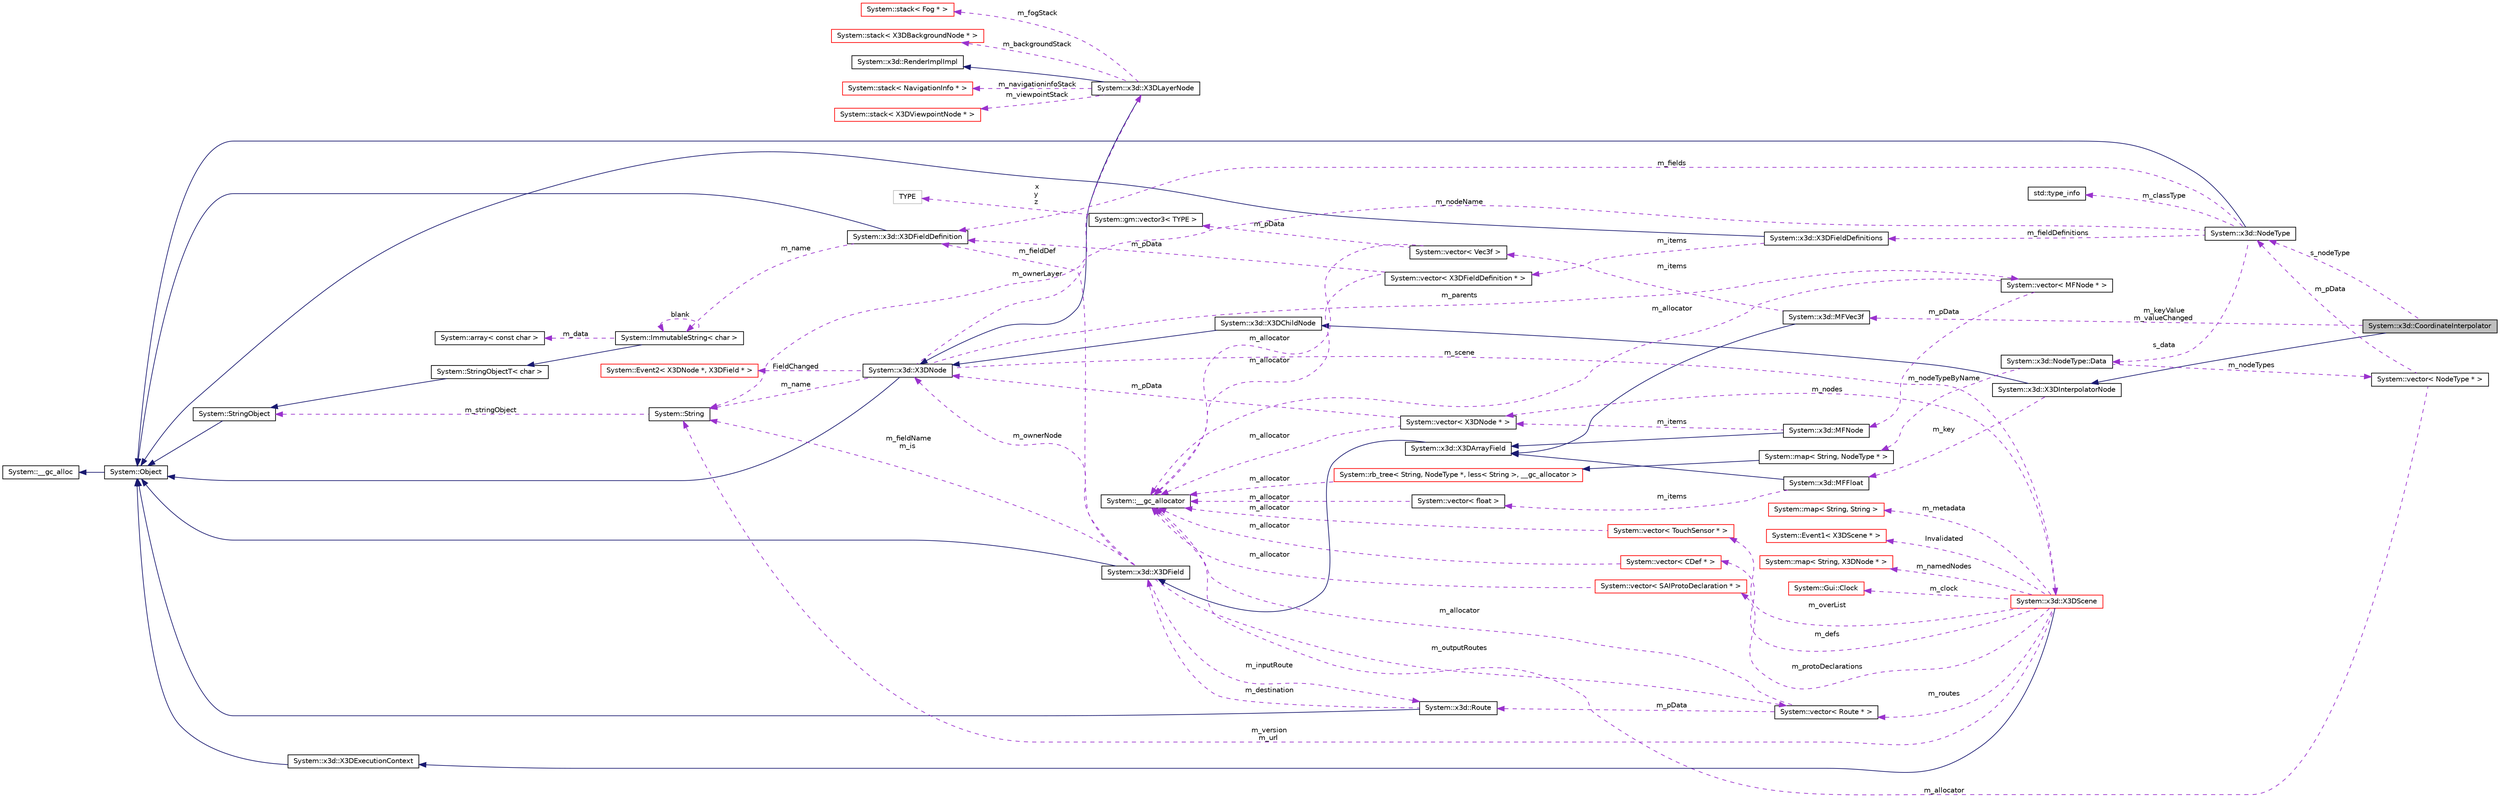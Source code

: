digraph G
{
  edge [fontname="Helvetica",fontsize="10",labelfontname="Helvetica",labelfontsize="10"];
  node [fontname="Helvetica",fontsize="10",shape=record];
  rankdir="LR";
  Node1 [label="System::x3d::CoordinateInterpolator",height=0.2,width=0.4,color="black", fillcolor="grey75", style="filled" fontcolor="black"];
  Node2 -> Node1 [dir="back",color="midnightblue",fontsize="10",style="solid",fontname="Helvetica"];
  Node2 [label="System::x3d::X3DInterpolatorNode",height=0.2,width=0.4,color="black", fillcolor="white", style="filled",URL="$class_system_1_1x3d_1_1_x3_d_interpolator_node.html"];
  Node3 -> Node2 [dir="back",color="midnightblue",fontsize="10",style="solid",fontname="Helvetica"];
  Node3 [label="System::x3d::X3DChildNode",height=0.2,width=0.4,color="black", fillcolor="white", style="filled",URL="$class_system_1_1x3d_1_1_x3_d_child_node.html"];
  Node4 -> Node3 [dir="back",color="midnightblue",fontsize="10",style="solid",fontname="Helvetica"];
  Node4 [label="System::x3d::X3DNode",height=0.2,width=0.4,color="black", fillcolor="white", style="filled",URL="$class_system_1_1x3d_1_1_x3_d_node.html"];
  Node5 -> Node4 [dir="back",color="midnightblue",fontsize="10",style="solid",fontname="Helvetica"];
  Node5 [label="System::Object",height=0.2,width=0.4,color="black", fillcolor="white", style="filled",URL="$class_system_1_1_object.html"];
  Node6 -> Node5 [dir="back",color="midnightblue",fontsize="10",style="solid",fontname="Helvetica"];
  Node6 [label="System::__gc_alloc",height=0.2,width=0.4,color="black", fillcolor="white", style="filled",URL="$class_system_1_1____gc__alloc.html"];
  Node7 -> Node4 [dir="back",color="darkorchid3",fontsize="10",style="dashed",label=" m_ownerLayer" ,fontname="Helvetica"];
  Node7 [label="System::x3d::X3DLayerNode",height=0.2,width=0.4,color="black", fillcolor="white", style="filled",URL="$class_system_1_1x3d_1_1_x3_d_layer_node.html"];
  Node4 -> Node7 [dir="back",color="midnightblue",fontsize="10",style="solid",fontname="Helvetica"];
  Node8 -> Node7 [dir="back",color="midnightblue",fontsize="10",style="solid",fontname="Helvetica"];
  Node8 [label="System::x3d::RenderImplImpl",height=0.2,width=0.4,color="black", fillcolor="white", style="filled",URL="$class_system_1_1x3d_1_1_render_impl_impl.html"];
  Node9 -> Node7 [dir="back",color="darkorchid3",fontsize="10",style="dashed",label=" m_navigationinfoStack" ,fontname="Helvetica"];
  Node9 [label="System::stack\< NavigationInfo * \>",height=0.2,width=0.4,color="red", fillcolor="white", style="filled",URL="$class_system_1_1stack.html"];
  Node10 -> Node7 [dir="back",color="darkorchid3",fontsize="10",style="dashed",label=" m_viewpointStack" ,fontname="Helvetica"];
  Node10 [label="System::stack\< X3DViewpointNode * \>",height=0.2,width=0.4,color="red", fillcolor="white", style="filled",URL="$class_system_1_1stack.html"];
  Node11 -> Node7 [dir="back",color="darkorchid3",fontsize="10",style="dashed",label=" m_fogStack" ,fontname="Helvetica"];
  Node11 [label="System::stack\< Fog * \>",height=0.2,width=0.4,color="red", fillcolor="white", style="filled",URL="$class_system_1_1stack.html"];
  Node12 -> Node7 [dir="back",color="darkorchid3",fontsize="10",style="dashed",label=" m_backgroundStack" ,fontname="Helvetica"];
  Node12 [label="System::stack\< X3DBackgroundNode * \>",height=0.2,width=0.4,color="red", fillcolor="white", style="filled",URL="$class_system_1_1stack.html"];
  Node13 -> Node4 [dir="back",color="darkorchid3",fontsize="10",style="dashed",label=" m_parents" ,fontname="Helvetica"];
  Node13 [label="System::vector\< MFNode * \>",height=0.2,width=0.4,color="black", fillcolor="white", style="filled",URL="$class_system_1_1vector.html"];
  Node14 -> Node13 [dir="back",color="darkorchid3",fontsize="10",style="dashed",label=" m_allocator" ,fontname="Helvetica"];
  Node14 [label="System::__gc_allocator",height=0.2,width=0.4,color="black", fillcolor="white", style="filled",URL="$class_system_1_1____gc__allocator.html"];
  Node15 -> Node13 [dir="back",color="darkorchid3",fontsize="10",style="dashed",label=" m_pData" ,fontname="Helvetica"];
  Node15 [label="System::x3d::MFNode",height=0.2,width=0.4,color="black", fillcolor="white", style="filled",URL="$class_system_1_1x3d_1_1_m_f_node.html"];
  Node16 -> Node15 [dir="back",color="midnightblue",fontsize="10",style="solid",fontname="Helvetica"];
  Node16 [label="System::x3d::X3DArrayField",height=0.2,width=0.4,color="black", fillcolor="white", style="filled",URL="$class_system_1_1x3d_1_1_x3_d_array_field.html"];
  Node17 -> Node16 [dir="back",color="midnightblue",fontsize="10",style="solid",fontname="Helvetica"];
  Node17 [label="System::x3d::X3DField",height=0.2,width=0.4,color="black", fillcolor="white", style="filled",URL="$class_system_1_1x3d_1_1_x3_d_field.html"];
  Node5 -> Node17 [dir="back",color="midnightblue",fontsize="10",style="solid",fontname="Helvetica"];
  Node18 -> Node17 [dir="back",color="darkorchid3",fontsize="10",style="dashed",label=" m_inputRoute" ,fontname="Helvetica"];
  Node18 [label="System::x3d::Route",height=0.2,width=0.4,color="black", fillcolor="white", style="filled",URL="$class_system_1_1x3d_1_1_route.html"];
  Node5 -> Node18 [dir="back",color="midnightblue",fontsize="10",style="solid",fontname="Helvetica"];
  Node17 -> Node18 [dir="back",color="darkorchid3",fontsize="10",style="dashed",label=" m_destination" ,fontname="Helvetica"];
  Node19 -> Node17 [dir="back",color="darkorchid3",fontsize="10",style="dashed",label=" m_fieldDef" ,fontname="Helvetica"];
  Node19 [label="System::x3d::X3DFieldDefinition",height=0.2,width=0.4,color="black", fillcolor="white", style="filled",URL="$class_system_1_1x3d_1_1_x3_d_field_definition.html"];
  Node5 -> Node19 [dir="back",color="midnightblue",fontsize="10",style="solid",fontname="Helvetica"];
  Node20 -> Node19 [dir="back",color="darkorchid3",fontsize="10",style="dashed",label=" m_name" ,fontname="Helvetica"];
  Node20 [label="System::ImmutableString\< char \>",height=0.2,width=0.4,color="black", fillcolor="white", style="filled",URL="$class_system_1_1_immutable_string.html"];
  Node21 -> Node20 [dir="back",color="midnightblue",fontsize="10",style="solid",fontname="Helvetica"];
  Node21 [label="System::StringObjectT\< char \>",height=0.2,width=0.4,color="black", fillcolor="white", style="filled",URL="$class_system_1_1_string_object_t.html"];
  Node22 -> Node21 [dir="back",color="midnightblue",fontsize="10",style="solid",fontname="Helvetica"];
  Node22 [label="System::StringObject",height=0.2,width=0.4,color="black", fillcolor="white", style="filled",URL="$class_system_1_1_string_object.html"];
  Node5 -> Node22 [dir="back",color="midnightblue",fontsize="10",style="solid",fontname="Helvetica"];
  Node20 -> Node20 [dir="back",color="darkorchid3",fontsize="10",style="dashed",label=" blank" ,fontname="Helvetica"];
  Node23 -> Node20 [dir="back",color="darkorchid3",fontsize="10",style="dashed",label=" m_data" ,fontname="Helvetica"];
  Node23 [label="System::array\< const char \>",height=0.2,width=0.4,color="black", fillcolor="white", style="filled",URL="$class_system_1_1array.html"];
  Node24 -> Node17 [dir="back",color="darkorchid3",fontsize="10",style="dashed",label=" m_outputRoutes" ,fontname="Helvetica"];
  Node24 [label="System::vector\< Route * \>",height=0.2,width=0.4,color="black", fillcolor="white", style="filled",URL="$class_system_1_1vector.html"];
  Node14 -> Node24 [dir="back",color="darkorchid3",fontsize="10",style="dashed",label=" m_allocator" ,fontname="Helvetica"];
  Node18 -> Node24 [dir="back",color="darkorchid3",fontsize="10",style="dashed",label=" m_pData" ,fontname="Helvetica"];
  Node25 -> Node17 [dir="back",color="darkorchid3",fontsize="10",style="dashed",label=" m_fieldName\nm_is" ,fontname="Helvetica"];
  Node25 [label="System::String",height=0.2,width=0.4,color="black", fillcolor="white", style="filled",URL="$class_system_1_1_string.html"];
  Node22 -> Node25 [dir="back",color="darkorchid3",fontsize="10",style="dashed",label=" m_stringObject" ,fontname="Helvetica"];
  Node4 -> Node17 [dir="back",color="darkorchid3",fontsize="10",style="dashed",label=" m_ownerNode" ,fontname="Helvetica"];
  Node26 -> Node15 [dir="back",color="darkorchid3",fontsize="10",style="dashed",label=" m_items" ,fontname="Helvetica"];
  Node26 [label="System::vector\< X3DNode * \>",height=0.2,width=0.4,color="black", fillcolor="white", style="filled",URL="$class_system_1_1vector.html"];
  Node14 -> Node26 [dir="back",color="darkorchid3",fontsize="10",style="dashed",label=" m_allocator" ,fontname="Helvetica"];
  Node4 -> Node26 [dir="back",color="darkorchid3",fontsize="10",style="dashed",label=" m_pData" ,fontname="Helvetica"];
  Node27 -> Node4 [dir="back",color="darkorchid3",fontsize="10",style="dashed",label=" m_scene" ,fontname="Helvetica"];
  Node27 [label="System::x3d::X3DScene",height=0.2,width=0.4,color="red", fillcolor="white", style="filled",URL="$class_system_1_1x3d_1_1_x3_d_scene.html"];
  Node28 -> Node27 [dir="back",color="midnightblue",fontsize="10",style="solid",fontname="Helvetica"];
  Node28 [label="System::x3d::X3DExecutionContext",height=0.2,width=0.4,color="black", fillcolor="white", style="filled",URL="$class_system_1_1x3d_1_1_x3_d_execution_context.html"];
  Node5 -> Node28 [dir="back",color="midnightblue",fontsize="10",style="solid",fontname="Helvetica"];
  Node29 -> Node27 [dir="back",color="darkorchid3",fontsize="10",style="dashed",label=" m_defs" ,fontname="Helvetica"];
  Node29 [label="System::vector\< CDef * \>",height=0.2,width=0.4,color="red", fillcolor="white", style="filled",URL="$class_system_1_1vector.html"];
  Node14 -> Node29 [dir="back",color="darkorchid3",fontsize="10",style="dashed",label=" m_allocator" ,fontname="Helvetica"];
  Node30 -> Node27 [dir="back",color="darkorchid3",fontsize="10",style="dashed",label=" m_protoDeclarations" ,fontname="Helvetica"];
  Node30 [label="System::vector\< SAIProtoDeclaration * \>",height=0.2,width=0.4,color="red", fillcolor="white", style="filled",URL="$class_system_1_1vector.html"];
  Node14 -> Node30 [dir="back",color="darkorchid3",fontsize="10",style="dashed",label=" m_allocator" ,fontname="Helvetica"];
  Node31 -> Node27 [dir="back",color="darkorchid3",fontsize="10",style="dashed",label=" Invalidated" ,fontname="Helvetica"];
  Node31 [label="System::Event1\< X3DScene * \>",height=0.2,width=0.4,color="red", fillcolor="white", style="filled",URL="$class_system_1_1_event1.html"];
  Node32 -> Node27 [dir="back",color="darkorchid3",fontsize="10",style="dashed",label=" m_namedNodes" ,fontname="Helvetica"];
  Node32 [label="System::map\< String, X3DNode * \>",height=0.2,width=0.4,color="red", fillcolor="white", style="filled",URL="$class_system_1_1map.html"];
  Node33 -> Node27 [dir="back",color="darkorchid3",fontsize="10",style="dashed",label=" m_clock" ,fontname="Helvetica"];
  Node33 [label="System::Gui::Clock",height=0.2,width=0.4,color="red", fillcolor="white", style="filled",URL="$class_system_1_1_gui_1_1_clock.html"];
  Node26 -> Node27 [dir="back",color="darkorchid3",fontsize="10",style="dashed",label=" m_nodes" ,fontname="Helvetica"];
  Node34 -> Node27 [dir="back",color="darkorchid3",fontsize="10",style="dashed",label=" m_overList" ,fontname="Helvetica"];
  Node34 [label="System::vector\< TouchSensor * \>",height=0.2,width=0.4,color="red", fillcolor="white", style="filled",URL="$class_system_1_1vector.html"];
  Node14 -> Node34 [dir="back",color="darkorchid3",fontsize="10",style="dashed",label=" m_allocator" ,fontname="Helvetica"];
  Node35 -> Node27 [dir="back",color="darkorchid3",fontsize="10",style="dashed",label=" m_metadata" ,fontname="Helvetica"];
  Node35 [label="System::map\< String, String \>",height=0.2,width=0.4,color="red", fillcolor="white", style="filled",URL="$class_system_1_1map.html"];
  Node24 -> Node27 [dir="back",color="darkorchid3",fontsize="10",style="dashed",label=" m_routes" ,fontname="Helvetica"];
  Node25 -> Node27 [dir="back",color="darkorchid3",fontsize="10",style="dashed",label=" m_version\nm_url" ,fontname="Helvetica"];
  Node25 -> Node4 [dir="back",color="darkorchid3",fontsize="10",style="dashed",label=" m_name" ,fontname="Helvetica"];
  Node36 -> Node4 [dir="back",color="darkorchid3",fontsize="10",style="dashed",label=" FieldChanged" ,fontname="Helvetica"];
  Node36 [label="System::Event2\< X3DNode *, X3DField * \>",height=0.2,width=0.4,color="red", fillcolor="white", style="filled",URL="$class_system_1_1_event2.html"];
  Node37 -> Node2 [dir="back",color="darkorchid3",fontsize="10",style="dashed",label=" m_key" ,fontname="Helvetica"];
  Node37 [label="System::x3d::MFFloat",height=0.2,width=0.4,color="black", fillcolor="white", style="filled",URL="$class_system_1_1x3d_1_1_m_f_float.html"];
  Node16 -> Node37 [dir="back",color="midnightblue",fontsize="10",style="solid",fontname="Helvetica"];
  Node38 -> Node37 [dir="back",color="darkorchid3",fontsize="10",style="dashed",label=" m_items" ,fontname="Helvetica"];
  Node38 [label="System::vector\< float \>",height=0.2,width=0.4,color="black", fillcolor="white", style="filled",URL="$class_system_1_1vector.html"];
  Node14 -> Node38 [dir="back",color="darkorchid3",fontsize="10",style="dashed",label=" m_allocator" ,fontname="Helvetica"];
  Node39 -> Node1 [dir="back",color="darkorchid3",fontsize="10",style="dashed",label=" m_keyValue\nm_valueChanged" ,fontname="Helvetica"];
  Node39 [label="System::x3d::MFVec3f",height=0.2,width=0.4,color="black", fillcolor="white", style="filled",URL="$class_system_1_1x3d_1_1_m_f_vec3f.html"];
  Node16 -> Node39 [dir="back",color="midnightblue",fontsize="10",style="solid",fontname="Helvetica"];
  Node40 -> Node39 [dir="back",color="darkorchid3",fontsize="10",style="dashed",label=" m_items" ,fontname="Helvetica"];
  Node40 [label="System::vector\< Vec3f \>",height=0.2,width=0.4,color="black", fillcolor="white", style="filled",URL="$class_system_1_1vector.html"];
  Node14 -> Node40 [dir="back",color="darkorchid3",fontsize="10",style="dashed",label=" m_allocator" ,fontname="Helvetica"];
  Node41 -> Node40 [dir="back",color="darkorchid3",fontsize="10",style="dashed",label=" m_pData" ,fontname="Helvetica"];
  Node41 [label="System::gm::vector3\< TYPE \>",height=0.2,width=0.4,color="black", fillcolor="white", style="filled",URL="$class_system_1_1gm_1_1vector3.html"];
  Node42 -> Node41 [dir="back",color="darkorchid3",fontsize="10",style="dashed",label=" x\ny\nz" ,fontname="Helvetica"];
  Node42 [label="TYPE",height=0.2,width=0.4,color="grey75", fillcolor="white", style="filled"];
  Node43 -> Node1 [dir="back",color="darkorchid3",fontsize="10",style="dashed",label=" s_nodeType" ,fontname="Helvetica"];
  Node43 [label="System::x3d::NodeType",height=0.2,width=0.4,color="black", fillcolor="white", style="filled",URL="$class_system_1_1x3d_1_1_node_type.html"];
  Node5 -> Node43 [dir="back",color="midnightblue",fontsize="10",style="solid",fontname="Helvetica"];
  Node44 -> Node43 [dir="back",color="darkorchid3",fontsize="10",style="dashed",label=" s_data" ,fontname="Helvetica"];
  Node44 [label="System::x3d::NodeType::Data",height=0.2,width=0.4,color="black", fillcolor="white", style="filled",URL="$class_system_1_1x3d_1_1_node_type_1_1_data.html"];
  Node45 -> Node44 [dir="back",color="darkorchid3",fontsize="10",style="dashed",label=" m_nodeTypeByName" ,fontname="Helvetica"];
  Node45 [label="System::map\< String, NodeType * \>",height=0.2,width=0.4,color="black", fillcolor="white", style="filled",URL="$class_system_1_1map.html"];
  Node46 -> Node45 [dir="back",color="midnightblue",fontsize="10",style="solid",fontname="Helvetica"];
  Node46 [label="System::rb_tree\< String, NodeType *, less\< String \>, __gc_allocator \>",height=0.2,width=0.4,color="red", fillcolor="white", style="filled",URL="$class_system_1_1rb__tree.html"];
  Node14 -> Node46 [dir="back",color="darkorchid3",fontsize="10",style="dashed",label=" m_allocator" ,fontname="Helvetica"];
  Node47 -> Node44 [dir="back",color="darkorchid3",fontsize="10",style="dashed",label=" m_nodeTypes" ,fontname="Helvetica"];
  Node47 [label="System::vector\< NodeType * \>",height=0.2,width=0.4,color="black", fillcolor="white", style="filled",URL="$class_system_1_1vector.html"];
  Node14 -> Node47 [dir="back",color="darkorchid3",fontsize="10",style="dashed",label=" m_allocator" ,fontname="Helvetica"];
  Node43 -> Node47 [dir="back",color="darkorchid3",fontsize="10",style="dashed",label=" m_pData" ,fontname="Helvetica"];
  Node19 -> Node43 [dir="back",color="darkorchid3",fontsize="10",style="dashed",label=" m_fields" ,fontname="Helvetica"];
  Node25 -> Node43 [dir="back",color="darkorchid3",fontsize="10",style="dashed",label=" m_nodeName" ,fontname="Helvetica"];
  Node48 -> Node43 [dir="back",color="darkorchid3",fontsize="10",style="dashed",label=" m_classType" ,fontname="Helvetica"];
  Node48 [label="std::type_info",height=0.2,width=0.4,color="black", fillcolor="white", style="filled",URL="$classstd_1_1type__info.html",tooltip="Part of RTTI."];
  Node49 -> Node43 [dir="back",color="darkorchid3",fontsize="10",style="dashed",label=" m_fieldDefinitions" ,fontname="Helvetica"];
  Node49 [label="System::x3d::X3DFieldDefinitions",height=0.2,width=0.4,color="black", fillcolor="white", style="filled",URL="$class_system_1_1x3d_1_1_x3_d_field_definitions.html"];
  Node5 -> Node49 [dir="back",color="midnightblue",fontsize="10",style="solid",fontname="Helvetica"];
  Node50 -> Node49 [dir="back",color="darkorchid3",fontsize="10",style="dashed",label=" m_items" ,fontname="Helvetica"];
  Node50 [label="System::vector\< X3DFieldDefinition * \>",height=0.2,width=0.4,color="black", fillcolor="white", style="filled",URL="$class_system_1_1vector.html"];
  Node14 -> Node50 [dir="back",color="darkorchid3",fontsize="10",style="dashed",label=" m_allocator" ,fontname="Helvetica"];
  Node19 -> Node50 [dir="back",color="darkorchid3",fontsize="10",style="dashed",label=" m_pData" ,fontname="Helvetica"];
}
